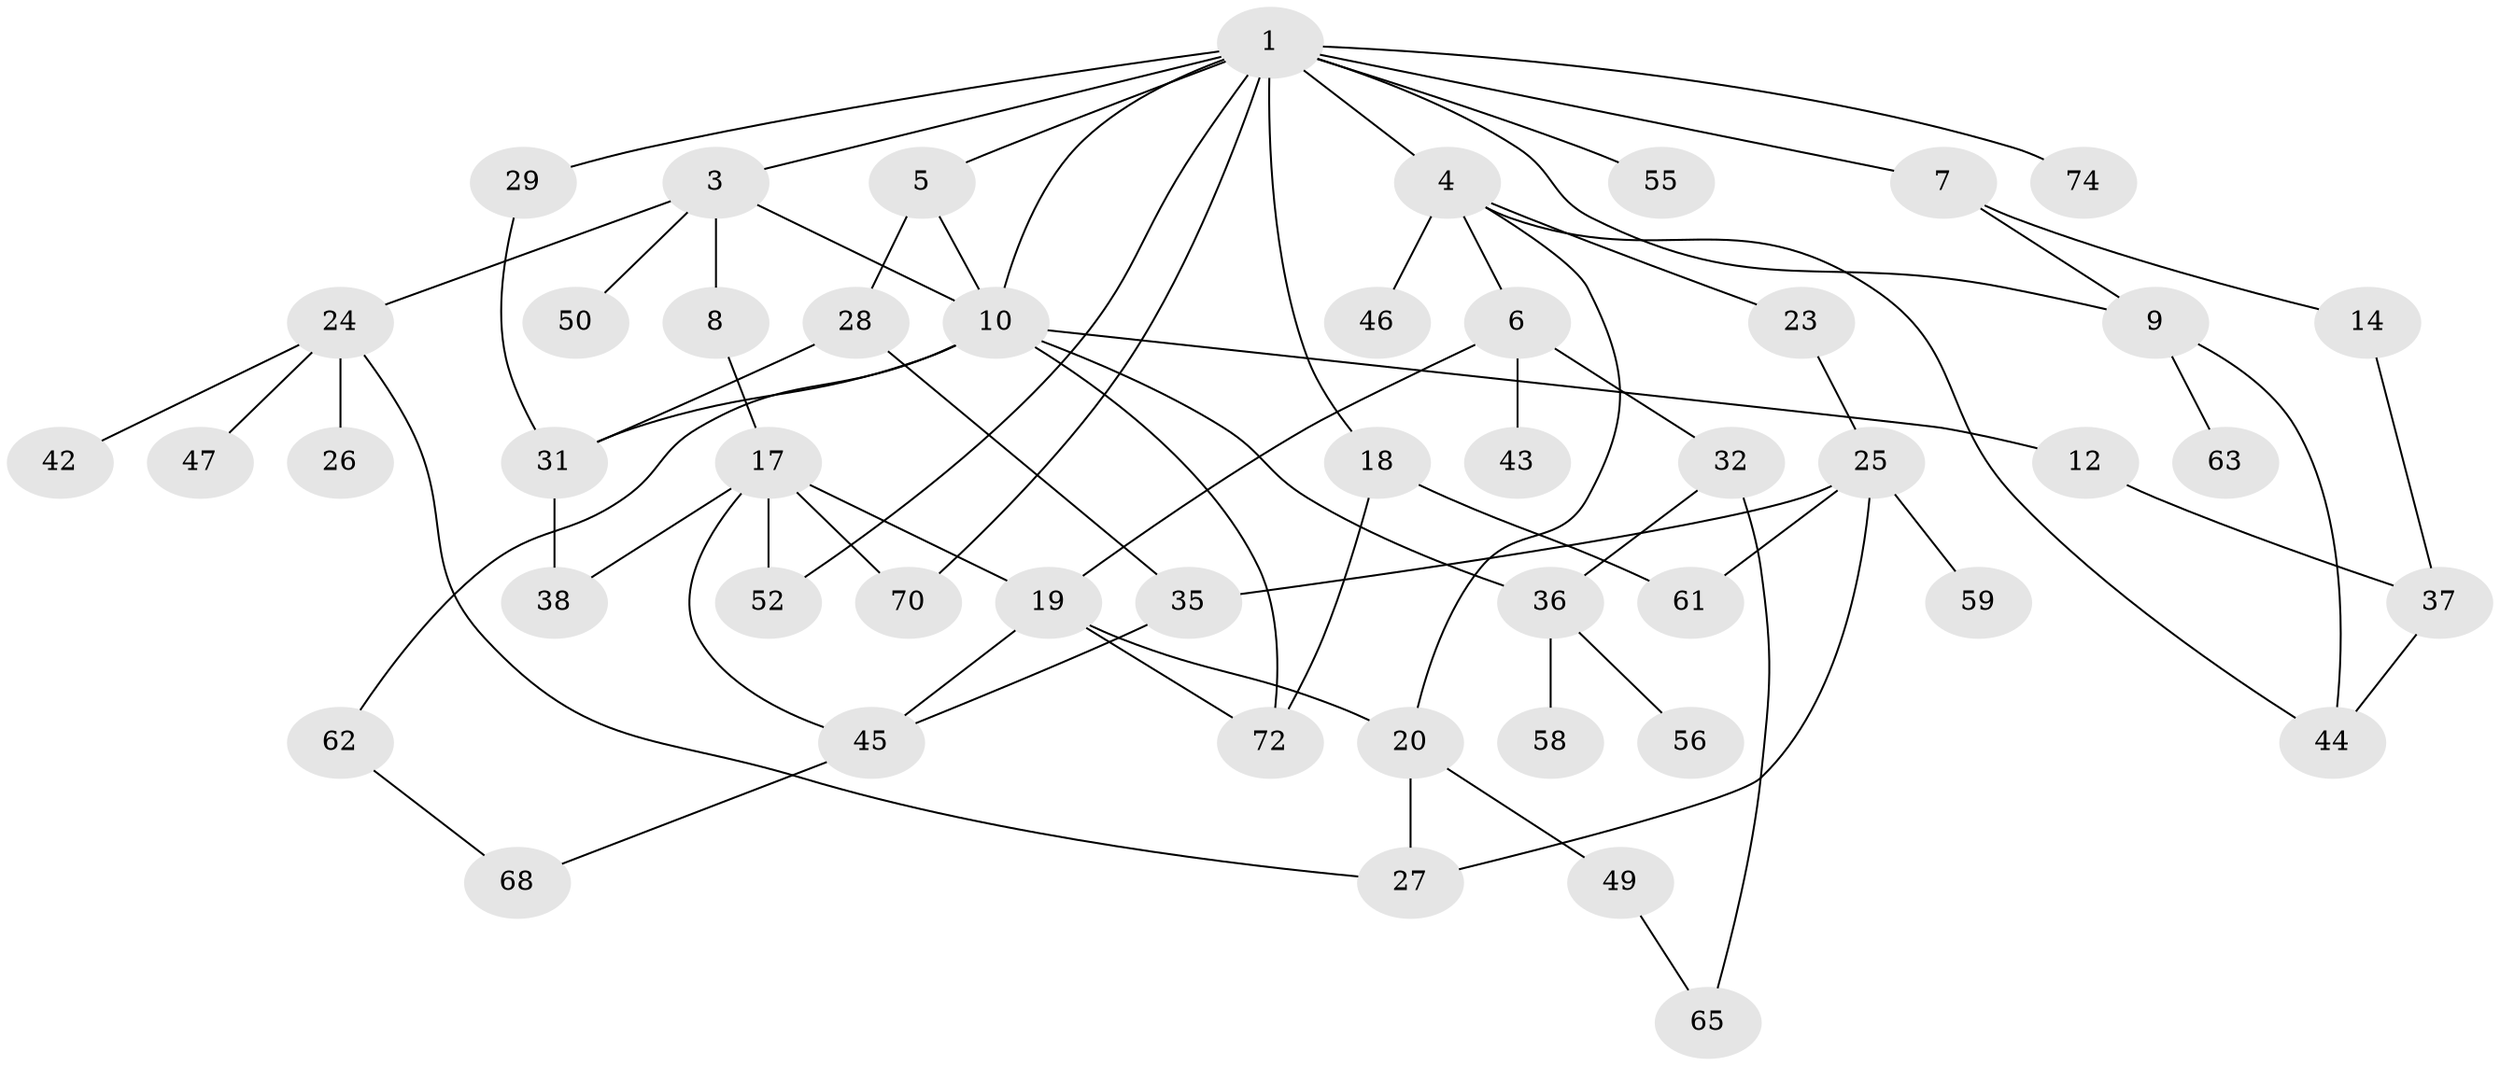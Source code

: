 // Generated by graph-tools (version 1.1) at 2025/23/03/03/25 07:23:35]
// undirected, 49 vertices, 72 edges
graph export_dot {
graph [start="1"]
  node [color=gray90,style=filled];
  1 [super="+2"];
  3 [super="+21"];
  4 [super="+11"];
  5 [super="+51"];
  6 [super="+13"];
  7;
  8 [super="+16"];
  9 [super="+15"];
  10 [super="+53"];
  12;
  14 [super="+22"];
  17 [super="+66"];
  18 [super="+30"];
  19 [super="+57"];
  20 [super="+41"];
  23;
  24 [super="+69"];
  25 [super="+34"];
  26;
  27 [super="+40"];
  28;
  29;
  31 [super="+71"];
  32 [super="+33"];
  35 [super="+73"];
  36 [super="+39"];
  37 [super="+64"];
  38 [super="+54"];
  42;
  43;
  44;
  45 [super="+48"];
  46;
  47;
  49;
  50;
  52;
  55;
  56;
  58 [super="+60"];
  59;
  61;
  62 [super="+67"];
  63;
  65;
  68;
  70;
  72;
  74;
  1 -- 4 [weight=2];
  1 -- 5;
  1 -- 7;
  1 -- 55;
  1 -- 74;
  1 -- 70;
  1 -- 9;
  1 -- 18;
  1 -- 3;
  1 -- 52;
  1 -- 10;
  1 -- 29;
  3 -- 8;
  3 -- 24;
  3 -- 50;
  3 -- 10;
  4 -- 6;
  4 -- 23;
  4 -- 46;
  4 -- 44;
  4 -- 20;
  5 -- 28;
  5 -- 10;
  6 -- 32;
  6 -- 19;
  6 -- 43;
  7 -- 9;
  7 -- 14;
  8 -- 17;
  9 -- 44;
  9 -- 63;
  10 -- 12;
  10 -- 36;
  10 -- 62;
  10 -- 72;
  10 -- 31;
  12 -- 37;
  14 -- 37;
  17 -- 70;
  17 -- 52;
  17 -- 45;
  17 -- 38;
  17 -- 19;
  18 -- 61;
  18 -- 72;
  19 -- 20;
  19 -- 45;
  19 -- 72;
  20 -- 27;
  20 -- 49;
  23 -- 25;
  24 -- 26;
  24 -- 42;
  24 -- 47;
  24 -- 27;
  25 -- 59;
  25 -- 61;
  25 -- 27;
  25 -- 35;
  28 -- 31;
  28 -- 35;
  29 -- 31;
  31 -- 38;
  32 -- 65;
  32 -- 36;
  35 -- 45;
  36 -- 58;
  36 -- 56;
  37 -- 44;
  45 -- 68;
  49 -- 65;
  62 -- 68;
}
